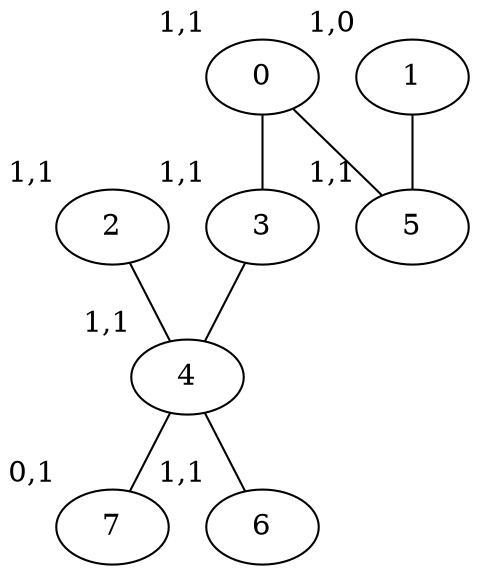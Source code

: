 graph G {
4 [xlabel="1,1"];
4 -- 7;
4 -- 6;
2 [xlabel="1,1"];
2 -- 4;
6 [xlabel="1,1"];
7 [xlabel="0,1"];
0 [xlabel="1,1"];
0 -- 3;
0 -- 5;
5 [xlabel="1,1"];
1 [xlabel="1,0"];
1 -- 5;
3 [xlabel="1,1"];
3 -- 4;
}